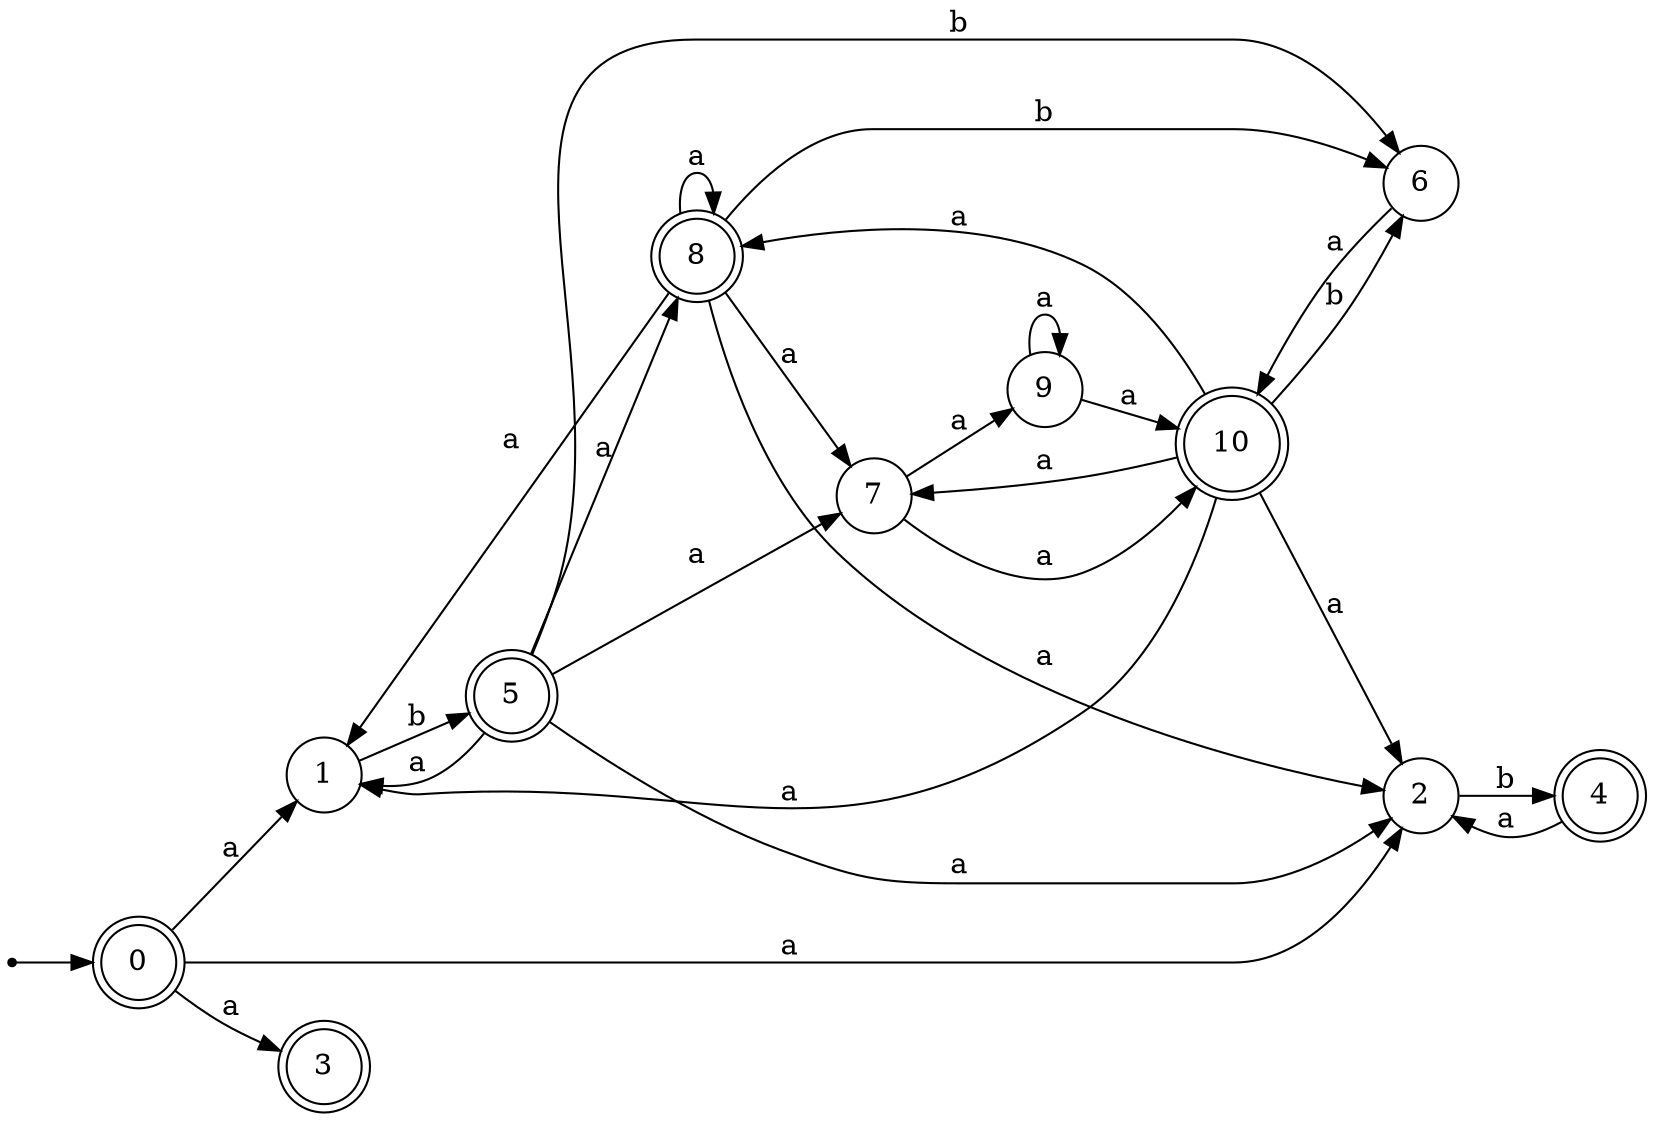 digraph finite_state_machine {
rankdir=LR;
size="20,20";
node [shape = point]; "dummy0"
node [shape = doublecircle]; "0";"dummy0" -> "0";
node [shape = circle]; "1";
node [shape = circle]; "2";
node [shape = doublecircle]; "3";node [shape = doublecircle]; "4";node [shape = doublecircle]; "5";node [shape = circle]; "6";
node [shape = circle]; "7";
node [shape = doublecircle]; "8";node [shape = circle]; "9";
node [shape = doublecircle]; "10";"0" -> "1" [label = "a"];
 "0" -> "2" [label = "a"];
 "0" -> "3" [label = "a"];
 "2" -> "4" [label = "b"];
 "4" -> "2" [label = "a"];
 "1" -> "5" [label = "b"];
 "5" -> "8" [label = "a"];
 "5" -> "1" [label = "a"];
 "5" -> "2" [label = "a"];
 "5" -> "7" [label = "a"];
 "5" -> "6" [label = "b"];
 "8" -> "8" [label = "a"];
 "8" -> "1" [label = "a"];
 "8" -> "2" [label = "a"];
 "8" -> "7" [label = "a"];
 "8" -> "6" [label = "b"];
 "7" -> "9" [label = "a"];
 "7" -> "10" [label = "a"];
 "10" -> "6" [label = "b"];
 "10" -> "8" [label = "a"];
 "10" -> "1" [label = "a"];
 "10" -> "2" [label = "a"];
 "10" -> "7" [label = "a"];
 "9" -> "9" [label = "a"];
 "9" -> "10" [label = "a"];
 "6" -> "10" [label = "a"];
 }
